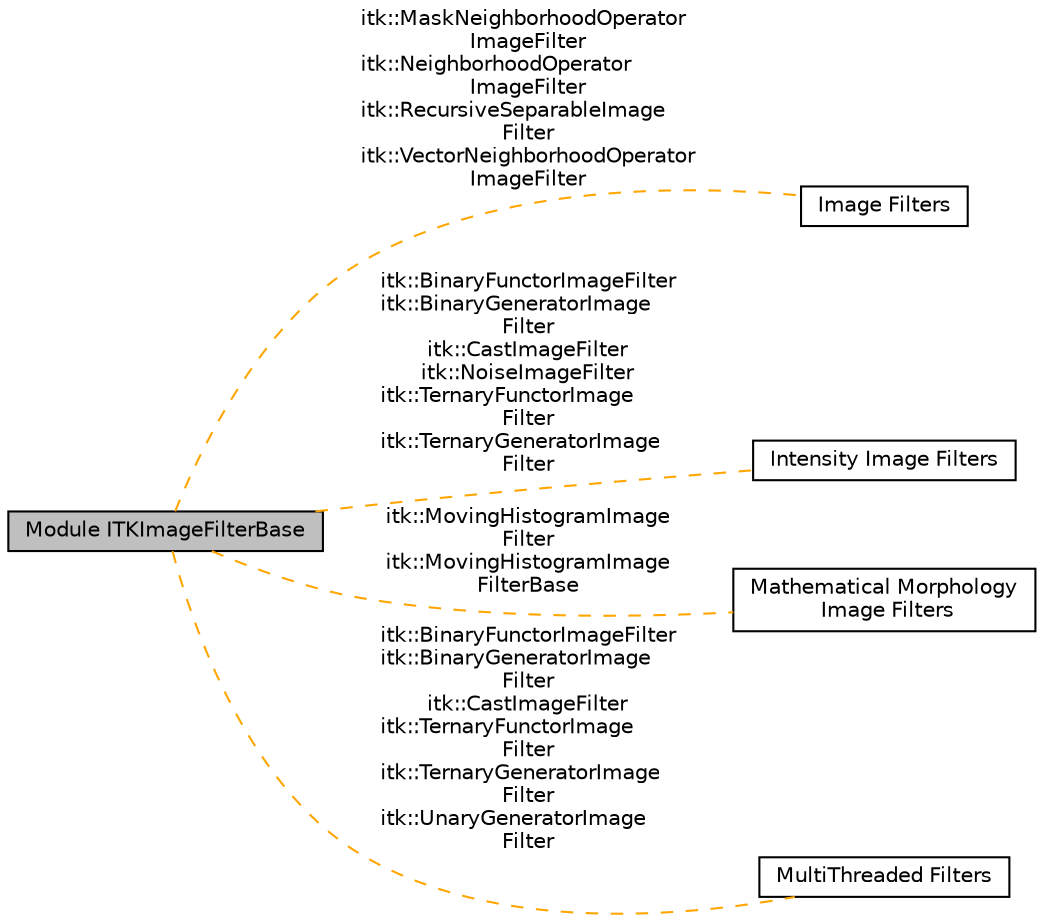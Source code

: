 digraph "Module ITKImageFilterBase"
{
  edge [fontname="Helvetica",fontsize="10",labelfontname="Helvetica",labelfontsize="10"];
  node [fontname="Helvetica",fontsize="10",shape=box];
  rankdir=LR;
  Node1 [label="Module ITKImageFilterBase",height=0.2,width=0.4,color="black", fillcolor="grey75", style="filled", fontcolor="black",tooltip=" "];
  Node4 [label="Image Filters",height=0.2,width=0.4,color="black", fillcolor="white", style="filled",URL="$group__ImageFilters.html",tooltip=" "];
  Node2 [label="Intensity Image Filters",height=0.2,width=0.4,color="black", fillcolor="white", style="filled",URL="$group__IntensityImageFilters.html",tooltip=" "];
  Node5 [label="Mathematical Morphology\l Image Filters",height=0.2,width=0.4,color="black", fillcolor="white", style="filled",URL="$group__MathematicalMorphologyImageFilters.html",tooltip=" "];
  Node3 [label="MultiThreaded Filters",height=0.2,width=0.4,color="black", fillcolor="white", style="filled",URL="$group__MultiThreaded.html",tooltip=" "];
  Node1->Node2 [shape=plaintext, label="itk::BinaryFunctorImageFilter\nitk::BinaryGeneratorImage\lFilter\nitk::CastImageFilter\nitk::NoiseImageFilter\nitk::TernaryFunctorImage\lFilter\nitk::TernaryGeneratorImage\lFilter", color="orange", dir="none", style="dashed"];
  Node1->Node3 [shape=plaintext, label="itk::BinaryFunctorImageFilter\nitk::BinaryGeneratorImage\lFilter\nitk::CastImageFilter\nitk::TernaryFunctorImage\lFilter\nitk::TernaryGeneratorImage\lFilter\nitk::UnaryGeneratorImage\lFilter", color="orange", dir="none", style="dashed"];
  Node1->Node4 [shape=plaintext, label="itk::MaskNeighborhoodOperator\lImageFilter\nitk::NeighborhoodOperator\lImageFilter\nitk::RecursiveSeparableImage\lFilter\nitk::VectorNeighborhoodOperator\lImageFilter", color="orange", dir="none", style="dashed"];
  Node1->Node5 [shape=plaintext, label="itk::MovingHistogramImage\lFilter\nitk::MovingHistogramImage\lFilterBase", color="orange", dir="none", style="dashed"];
}
